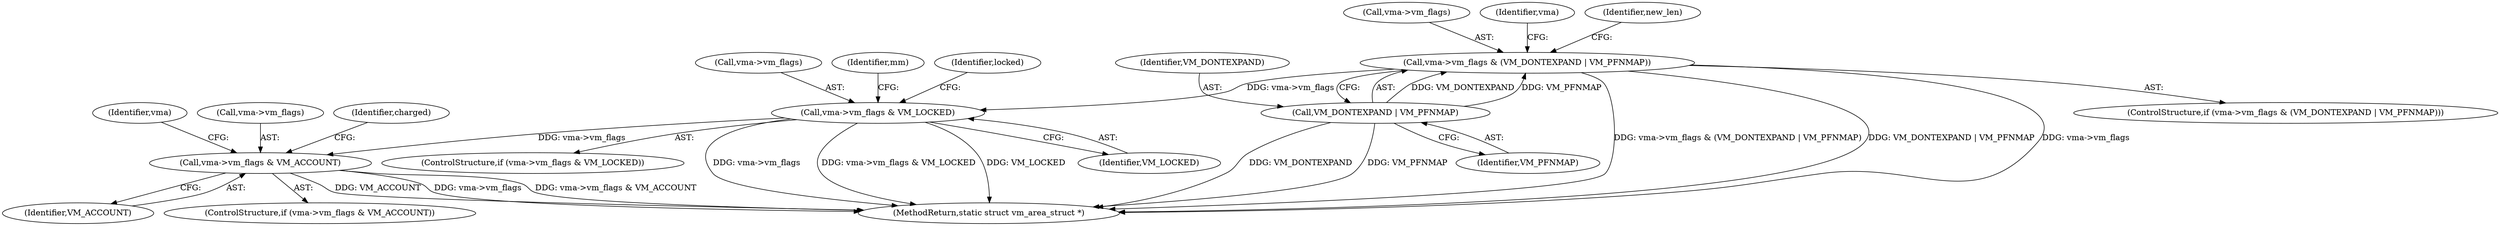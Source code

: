 digraph "0_linux_982134ba62618c2d69fbbbd166d0a11ee3b7e3d8@pointer" {
"1000144" [label="(Call,vma->vm_flags & (VM_DONTEXPAND | VM_PFNMAP))"];
"1000148" [label="(Call,VM_DONTEXPAND | VM_PFNMAP)"];
"1000158" [label="(Call,vma->vm_flags & VM_LOCKED)"];
"1000202" [label="(Call,vma->vm_flags & VM_ACCOUNT)"];
"1000157" [label="(ControlStructure,if (vma->vm_flags & VM_LOCKED))"];
"1000158" [label="(Call,vma->vm_flags & VM_LOCKED)"];
"1000144" [label="(Call,vma->vm_flags & (VM_DONTEXPAND | VM_PFNMAP))"];
"1000148" [label="(Call,VM_DONTEXPAND | VM_PFNMAP)"];
"1000159" [label="(Call,vma->vm_flags)"];
"1000194" [label="(Identifier,mm)"];
"1000246" [label="(MethodReturn,static struct vm_area_struct *)"];
"1000206" [label="(Identifier,VM_ACCOUNT)"];
"1000162" [label="(Identifier,VM_LOCKED)"];
"1000202" [label="(Call,vma->vm_flags & VM_ACCOUNT)"];
"1000225" [label="(Identifier,vma)"];
"1000203" [label="(Call,vma->vm_flags)"];
"1000210" [label="(Identifier,charged)"];
"1000143" [label="(ControlStructure,if (vma->vm_flags & (VM_DONTEXPAND | VM_PFNMAP)))"];
"1000150" [label="(Identifier,VM_PFNMAP)"];
"1000201" [label="(ControlStructure,if (vma->vm_flags & VM_ACCOUNT))"];
"1000167" [label="(Identifier,locked)"];
"1000145" [label="(Call,vma->vm_flags)"];
"1000160" [label="(Identifier,vma)"];
"1000149" [label="(Identifier,VM_DONTEXPAND)"];
"1000154" [label="(Identifier,new_len)"];
"1000144" -> "1000143"  [label="AST: "];
"1000144" -> "1000148"  [label="CFG: "];
"1000145" -> "1000144"  [label="AST: "];
"1000148" -> "1000144"  [label="AST: "];
"1000154" -> "1000144"  [label="CFG: "];
"1000160" -> "1000144"  [label="CFG: "];
"1000144" -> "1000246"  [label="DDG: vma->vm_flags & (VM_DONTEXPAND | VM_PFNMAP)"];
"1000144" -> "1000246"  [label="DDG: VM_DONTEXPAND | VM_PFNMAP"];
"1000144" -> "1000246"  [label="DDG: vma->vm_flags"];
"1000148" -> "1000144"  [label="DDG: VM_DONTEXPAND"];
"1000148" -> "1000144"  [label="DDG: VM_PFNMAP"];
"1000144" -> "1000158"  [label="DDG: vma->vm_flags"];
"1000148" -> "1000150"  [label="CFG: "];
"1000149" -> "1000148"  [label="AST: "];
"1000150" -> "1000148"  [label="AST: "];
"1000148" -> "1000246"  [label="DDG: VM_DONTEXPAND"];
"1000148" -> "1000246"  [label="DDG: VM_PFNMAP"];
"1000158" -> "1000157"  [label="AST: "];
"1000158" -> "1000162"  [label="CFG: "];
"1000159" -> "1000158"  [label="AST: "];
"1000162" -> "1000158"  [label="AST: "];
"1000167" -> "1000158"  [label="CFG: "];
"1000194" -> "1000158"  [label="CFG: "];
"1000158" -> "1000246"  [label="DDG: vma->vm_flags"];
"1000158" -> "1000246"  [label="DDG: vma->vm_flags & VM_LOCKED"];
"1000158" -> "1000246"  [label="DDG: VM_LOCKED"];
"1000158" -> "1000202"  [label="DDG: vma->vm_flags"];
"1000202" -> "1000201"  [label="AST: "];
"1000202" -> "1000206"  [label="CFG: "];
"1000203" -> "1000202"  [label="AST: "];
"1000206" -> "1000202"  [label="AST: "];
"1000210" -> "1000202"  [label="CFG: "];
"1000225" -> "1000202"  [label="CFG: "];
"1000202" -> "1000246"  [label="DDG: VM_ACCOUNT"];
"1000202" -> "1000246"  [label="DDG: vma->vm_flags"];
"1000202" -> "1000246"  [label="DDG: vma->vm_flags & VM_ACCOUNT"];
}
